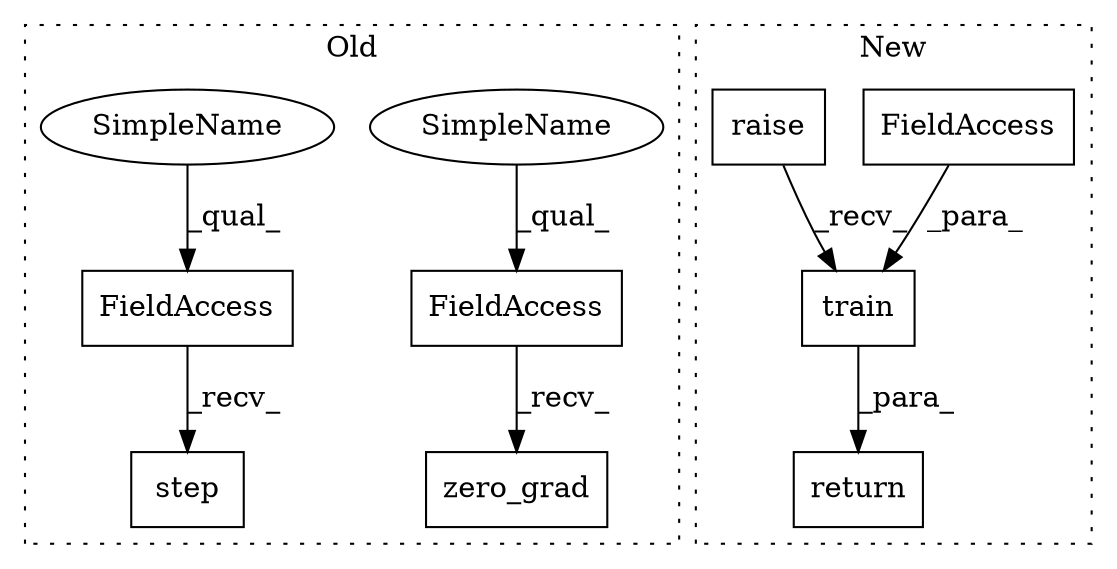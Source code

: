 digraph G {
subgraph cluster0 {
1 [label="zero_grad" a="32" s="997" l="11" shape="box"];
3 [label="FieldAccess" a="22" s="982" l="14" shape="box"];
4 [label="FieldAccess" a="22" s="1084" l="14" shape="box"];
5 [label="step" a="32" s="1099" l="6" shape="box"];
9 [label="SimpleName" a="42" s="982" l="4" shape="ellipse"];
10 [label="SimpleName" a="42" s="1084" l="4" shape="ellipse"];
label = "Old";
style="dotted";
}
subgraph cluster1 {
2 [label="return" a="41" s="879" l="7" shape="box"];
6 [label="train" a="32" s="894,914" l="6,1" shape="box"];
7 [label="FieldAccess" a="22" s="908" l="6" shape="box"];
8 [label="raise" a="32" s="886" l="7" shape="box"];
label = "New";
style="dotted";
}
3 -> 1 [label="_recv_"];
4 -> 5 [label="_recv_"];
6 -> 2 [label="_para_"];
7 -> 6 [label="_para_"];
8 -> 6 [label="_recv_"];
9 -> 3 [label="_qual_"];
10 -> 4 [label="_qual_"];
}